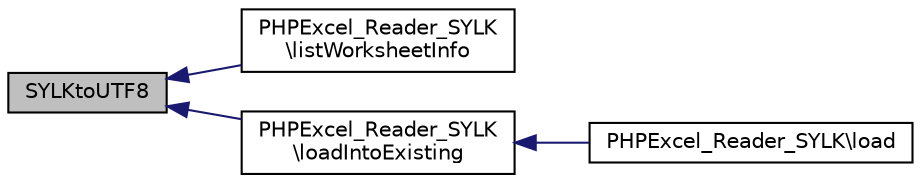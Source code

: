 digraph "SYLKtoUTF8"
{
  edge [fontname="Helvetica",fontsize="10",labelfontname="Helvetica",labelfontsize="10"];
  node [fontname="Helvetica",fontsize="10",shape=record];
  rankdir="LR";
  Node146 [label="SYLKtoUTF8",height=0.2,width=0.4,color="black", fillcolor="grey75", style="filled", fontcolor="black"];
  Node146 -> Node147 [dir="back",color="midnightblue",fontsize="10",style="solid",fontname="Helvetica"];
  Node147 [label="PHPExcel_Reader_SYLK\l\\listWorksheetInfo",height=0.2,width=0.4,color="black", fillcolor="white", style="filled",URL="$class_p_h_p_excel___reader___s_y_l_k.html#a7ae73ad1b0fda6cd8644f583326626aa"];
  Node146 -> Node148 [dir="back",color="midnightblue",fontsize="10",style="solid",fontname="Helvetica"];
  Node148 [label="PHPExcel_Reader_SYLK\l\\loadIntoExisting",height=0.2,width=0.4,color="black", fillcolor="white", style="filled",URL="$class_p_h_p_excel___reader___s_y_l_k.html#af6c531fcaf9c3c83abf91d6ac048b186"];
  Node148 -> Node149 [dir="back",color="midnightblue",fontsize="10",style="solid",fontname="Helvetica"];
  Node149 [label="PHPExcel_Reader_SYLK\\load",height=0.2,width=0.4,color="black", fillcolor="white", style="filled",URL="$class_p_h_p_excel___reader___s_y_l_k.html#a138b94503ca4c44b510190c29d4f16fe"];
}
